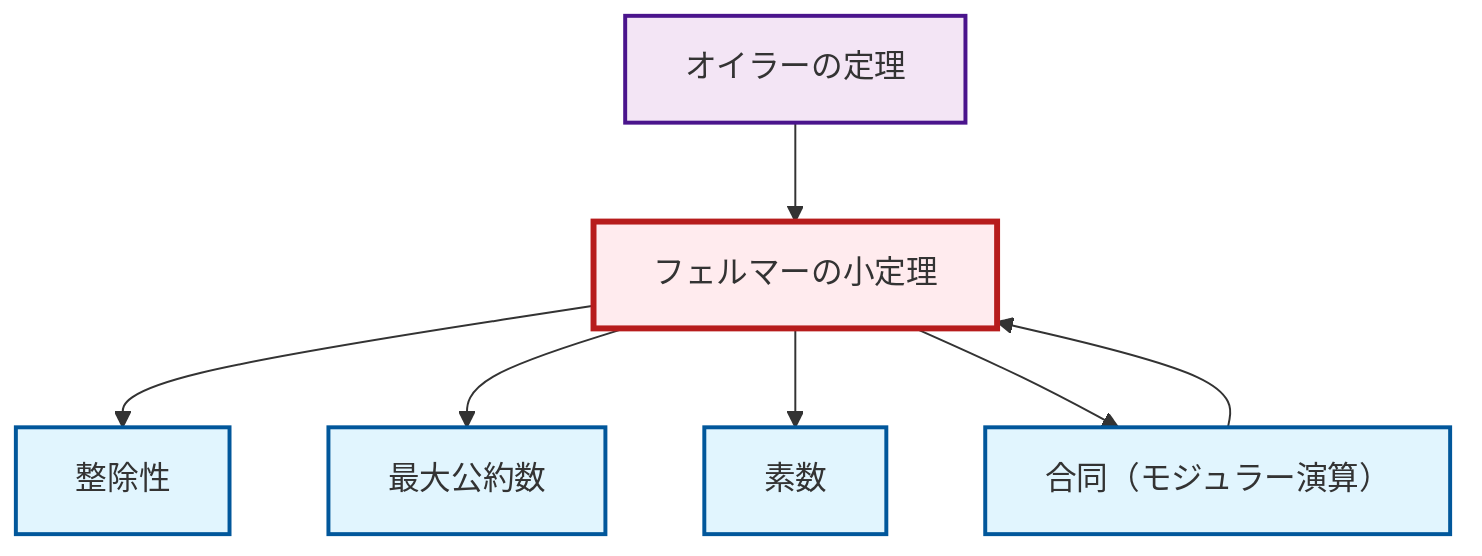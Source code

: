 graph TD
    classDef definition fill:#e1f5fe,stroke:#01579b,stroke-width:2px
    classDef theorem fill:#f3e5f5,stroke:#4a148c,stroke-width:2px
    classDef axiom fill:#fff3e0,stroke:#e65100,stroke-width:2px
    classDef example fill:#e8f5e9,stroke:#1b5e20,stroke-width:2px
    classDef current fill:#ffebee,stroke:#b71c1c,stroke-width:3px
    def-gcd["最大公約数"]:::definition
    thm-fermat-little["フェルマーの小定理"]:::theorem
    def-prime["素数"]:::definition
    def-congruence["合同（モジュラー演算）"]:::definition
    def-divisibility["整除性"]:::definition
    thm-euler["オイラーの定理"]:::theorem
    thm-fermat-little --> def-divisibility
    def-congruence --> thm-fermat-little
    thm-fermat-little --> def-gcd
    thm-fermat-little --> def-prime
    thm-euler --> thm-fermat-little
    thm-fermat-little --> def-congruence
    class thm-fermat-little current